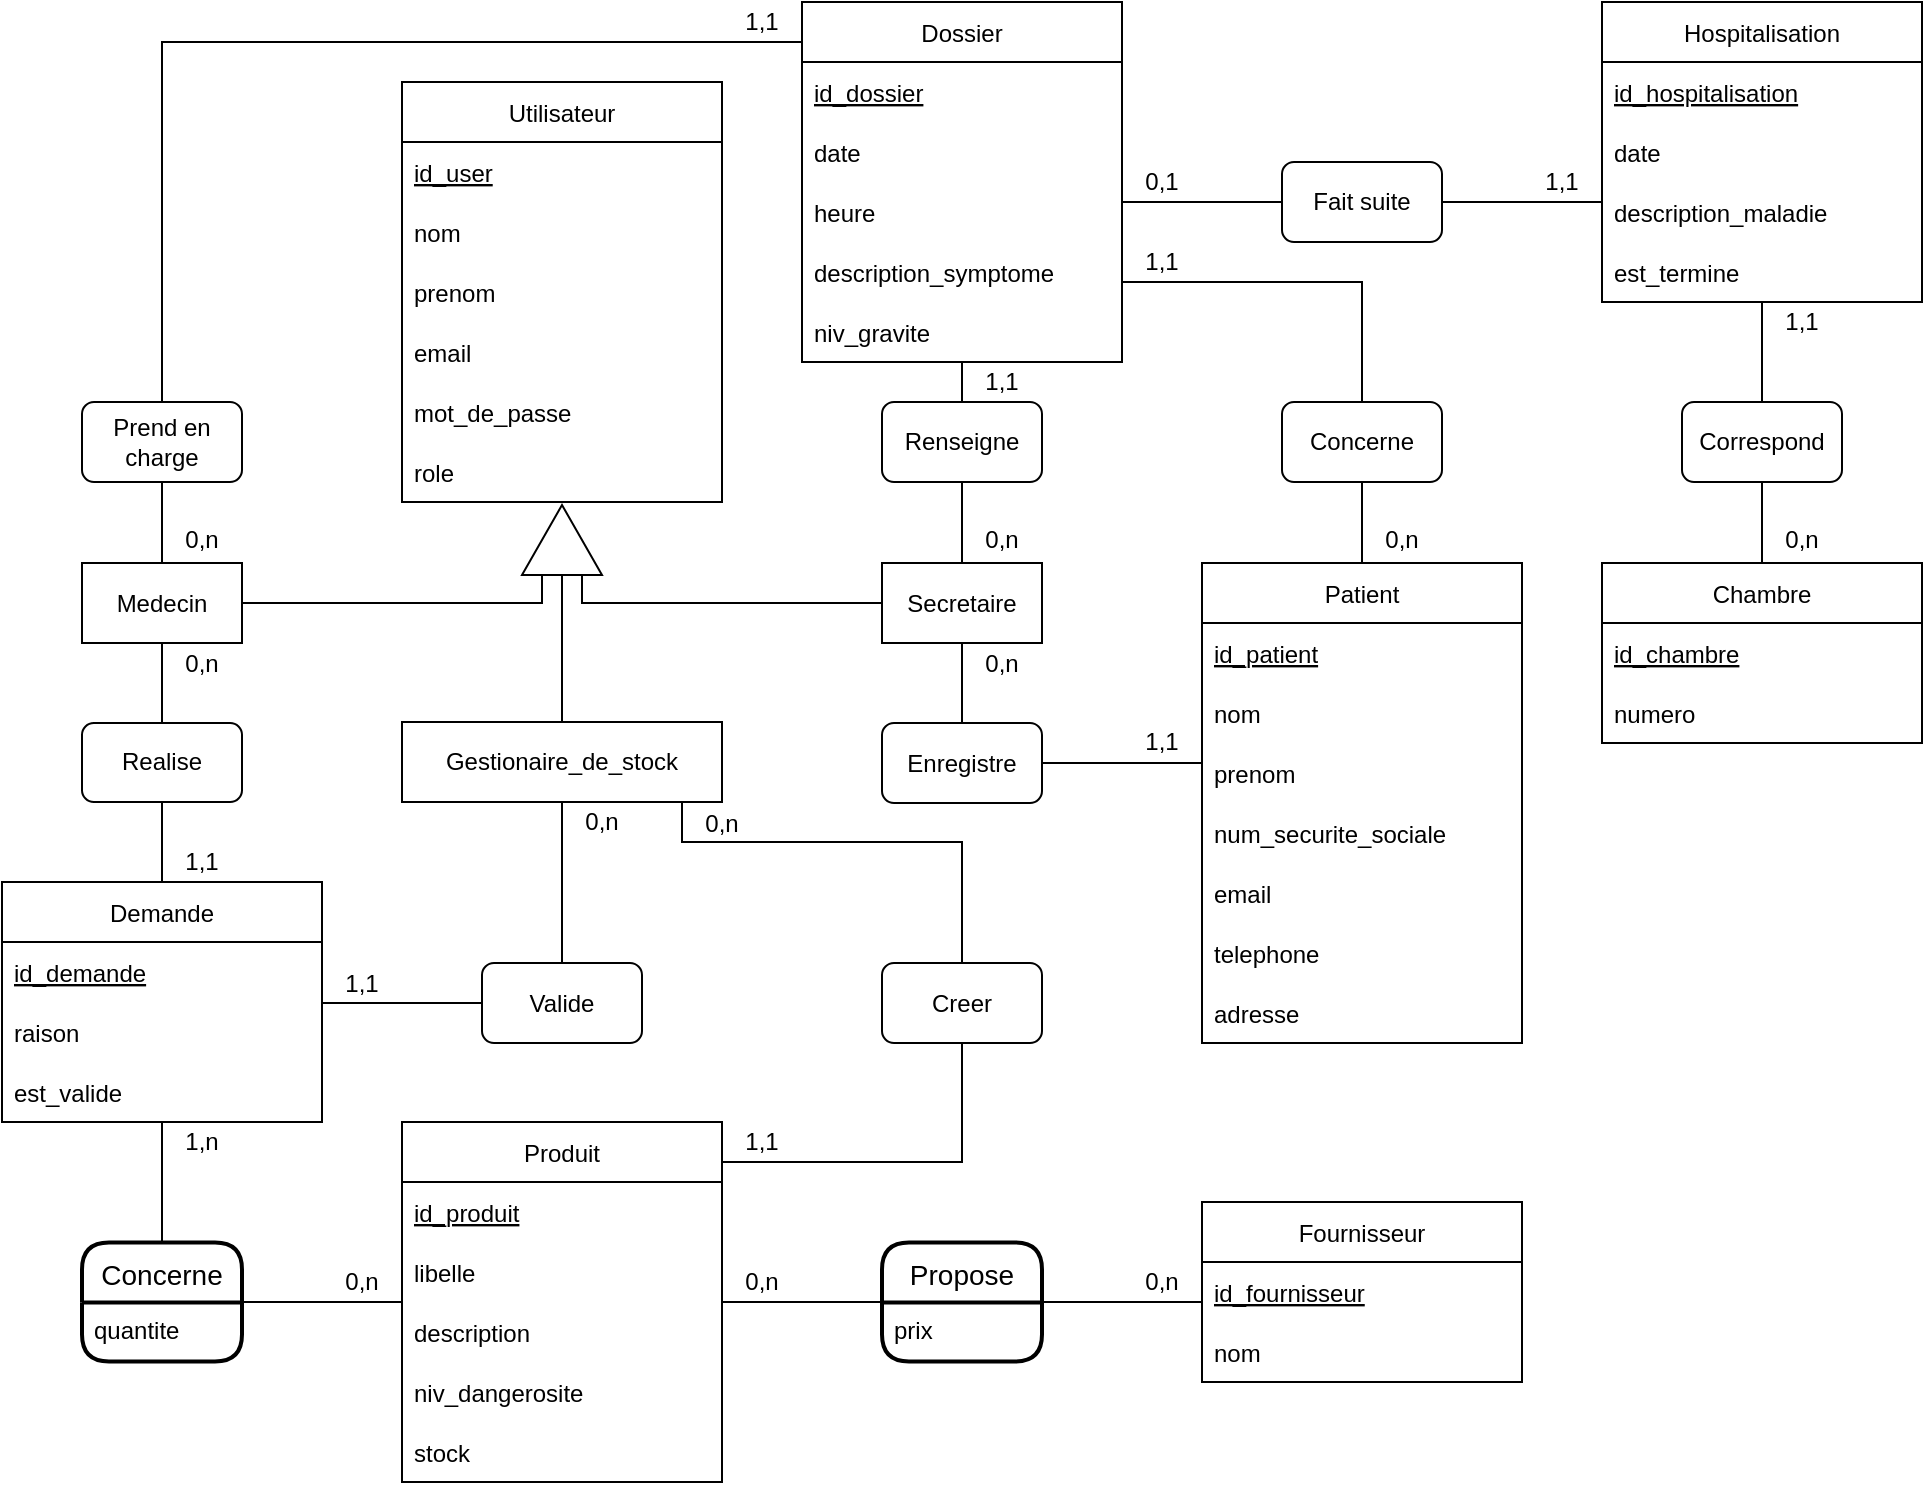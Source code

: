 <mxfile version="20.4.1" type="device"><diagram id="dr7y5gX4dk1mV74c-nIs" name="Page-1"><mxGraphModel dx="2298" dy="1120" grid="1" gridSize="10" guides="1" tooltips="1" connect="1" arrows="1" fold="1" page="0" pageScale="1" pageWidth="827" pageHeight="1169" math="0" shadow="0"><root><mxCell id="0"/><mxCell id="1" parent="0"/><mxCell id="97bpnOYT99kCRVey7zHK-1" value="Utilisateur" style="swimlane;fontStyle=0;childLayout=stackLayout;horizontal=1;startSize=30;horizontalStack=0;resizeParent=1;resizeParentMax=0;resizeLast=0;collapsible=1;marginBottom=0;" parent="1" vertex="1"><mxGeometry x="160" width="160" height="210" as="geometry"/></mxCell><mxCell id="97bpnOYT99kCRVey7zHK-2" value="id_user" style="text;strokeColor=none;fillColor=none;align=left;verticalAlign=middle;spacingLeft=4;spacingRight=4;overflow=hidden;points=[[0,0.5],[1,0.5]];portConstraint=eastwest;rotatable=0;fontStyle=4" parent="97bpnOYT99kCRVey7zHK-1" vertex="1"><mxGeometry y="30" width="160" height="30" as="geometry"/></mxCell><mxCell id="97bpnOYT99kCRVey7zHK-3" value="nom" style="text;strokeColor=none;fillColor=none;align=left;verticalAlign=middle;spacingLeft=4;spacingRight=4;overflow=hidden;points=[[0,0.5],[1,0.5]];portConstraint=eastwest;rotatable=0;" parent="97bpnOYT99kCRVey7zHK-1" vertex="1"><mxGeometry y="60" width="160" height="30" as="geometry"/></mxCell><mxCell id="97bpnOYT99kCRVey7zHK-4" value="prenom" style="text;strokeColor=none;fillColor=none;align=left;verticalAlign=middle;spacingLeft=4;spacingRight=4;overflow=hidden;points=[[0,0.5],[1,0.5]];portConstraint=eastwest;rotatable=0;" parent="97bpnOYT99kCRVey7zHK-1" vertex="1"><mxGeometry y="90" width="160" height="30" as="geometry"/></mxCell><mxCell id="97bpnOYT99kCRVey7zHK-5" value="email" style="text;strokeColor=none;fillColor=none;align=left;verticalAlign=middle;spacingLeft=4;spacingRight=4;overflow=hidden;points=[[0,0.5],[1,0.5]];portConstraint=eastwest;rotatable=0;" parent="97bpnOYT99kCRVey7zHK-1" vertex="1"><mxGeometry y="120" width="160" height="30" as="geometry"/></mxCell><mxCell id="em_v0NNv1Xu5IF9WONTU-8" value="mot_de_passe" style="text;strokeColor=none;fillColor=none;align=left;verticalAlign=middle;spacingLeft=4;spacingRight=4;overflow=hidden;points=[[0,0.5],[1,0.5]];portConstraint=eastwest;rotatable=0;" vertex="1" parent="97bpnOYT99kCRVey7zHK-1"><mxGeometry y="150" width="160" height="30" as="geometry"/></mxCell><mxCell id="97bpnOYT99kCRVey7zHK-101" value="role" style="text;strokeColor=none;fillColor=none;align=left;verticalAlign=middle;spacingLeft=4;spacingRight=4;overflow=hidden;points=[[0,0.5],[1,0.5]];portConstraint=eastwest;rotatable=0;" parent="97bpnOYT99kCRVey7zHK-1" vertex="1"><mxGeometry y="180" width="160" height="30" as="geometry"/></mxCell><mxCell id="em_v0NNv1Xu5IF9WONTU-9" style="edgeStyle=orthogonalEdgeStyle;rounded=0;orthogonalLoop=1;jettySize=auto;html=1;endArrow=none;endFill=0;" edge="1" parent="1" source="97bpnOYT99kCRVey7zHK-44" target="97bpnOYT99kCRVey7zHK-47"><mxGeometry relative="1" as="geometry"><Array as="points"><mxPoint x="510" y="341"/><mxPoint x="510" y="341"/></Array></mxGeometry></mxCell><mxCell id="97bpnOYT99kCRVey7zHK-44" value="Enregistre" style="rounded=1;whiteSpace=wrap;html=1;" parent="1" vertex="1"><mxGeometry x="400" y="320.5" width="80" height="40" as="geometry"/></mxCell><mxCell id="97bpnOYT99kCRVey7zHK-118" style="edgeStyle=orthogonalEdgeStyle;rounded=0;orthogonalLoop=1;jettySize=auto;html=1;entryX=0.5;entryY=1;entryDx=0;entryDy=0;endArrow=none;endFill=0;" parent="1" source="97bpnOYT99kCRVey7zHK-47" target="97bpnOYT99kCRVey7zHK-116" edge="1"><mxGeometry relative="1" as="geometry"/></mxCell><mxCell id="97bpnOYT99kCRVey7zHK-47" value="Patient" style="swimlane;fontStyle=0;childLayout=stackLayout;horizontal=1;startSize=30;horizontalStack=0;resizeParent=1;resizeParentMax=0;resizeLast=0;collapsible=1;marginBottom=0;" parent="1" vertex="1"><mxGeometry x="560" y="240.5" width="160" height="240" as="geometry"/></mxCell><mxCell id="97bpnOYT99kCRVey7zHK-49" value="id_patient" style="text;strokeColor=none;fillColor=none;align=left;verticalAlign=middle;spacingLeft=4;spacingRight=4;overflow=hidden;points=[[0,0.5],[1,0.5]];portConstraint=eastwest;rotatable=0;fontStyle=4" parent="97bpnOYT99kCRVey7zHK-47" vertex="1"><mxGeometry y="30" width="160" height="30" as="geometry"/></mxCell><mxCell id="97bpnOYT99kCRVey7zHK-50" value="nom" style="text;strokeColor=none;fillColor=none;align=left;verticalAlign=middle;spacingLeft=4;spacingRight=4;overflow=hidden;points=[[0,0.5],[1,0.5]];portConstraint=eastwest;rotatable=0;" parent="97bpnOYT99kCRVey7zHK-47" vertex="1"><mxGeometry y="60" width="160" height="30" as="geometry"/></mxCell><mxCell id="97bpnOYT99kCRVey7zHK-51" value="prenom" style="text;strokeColor=none;fillColor=none;align=left;verticalAlign=middle;spacingLeft=4;spacingRight=4;overflow=hidden;points=[[0,0.5],[1,0.5]];portConstraint=eastwest;rotatable=0;" parent="97bpnOYT99kCRVey7zHK-47" vertex="1"><mxGeometry y="90" width="160" height="30" as="geometry"/></mxCell><mxCell id="97bpnOYT99kCRVey7zHK-52" value="num_securite_sociale" style="text;strokeColor=none;fillColor=none;align=left;verticalAlign=middle;spacingLeft=4;spacingRight=4;overflow=hidden;points=[[0,0.5],[1,0.5]];portConstraint=eastwest;rotatable=0;" parent="97bpnOYT99kCRVey7zHK-47" vertex="1"><mxGeometry y="120" width="160" height="30" as="geometry"/></mxCell><mxCell id="97bpnOYT99kCRVey7zHK-57" value="email" style="text;strokeColor=none;fillColor=none;align=left;verticalAlign=middle;spacingLeft=4;spacingRight=4;overflow=hidden;points=[[0,0.5],[1,0.5]];portConstraint=eastwest;rotatable=0;" parent="97bpnOYT99kCRVey7zHK-47" vertex="1"><mxGeometry y="150" width="160" height="30" as="geometry"/></mxCell><mxCell id="97bpnOYT99kCRVey7zHK-58" value="telephone" style="text;strokeColor=none;fillColor=none;align=left;verticalAlign=middle;spacingLeft=4;spacingRight=4;overflow=hidden;points=[[0,0.5],[1,0.5]];portConstraint=eastwest;rotatable=0;" parent="97bpnOYT99kCRVey7zHK-47" vertex="1"><mxGeometry y="180" width="160" height="30" as="geometry"/></mxCell><mxCell id="97bpnOYT99kCRVey7zHK-59" value="adresse" style="text;strokeColor=none;fillColor=none;align=left;verticalAlign=middle;spacingLeft=4;spacingRight=4;overflow=hidden;points=[[0,0.5],[1,0.5]];portConstraint=eastwest;rotatable=0;" parent="97bpnOYT99kCRVey7zHK-47" vertex="1"><mxGeometry y="210" width="160" height="30" as="geometry"/></mxCell><mxCell id="em_v0NNv1Xu5IF9WONTU-30" style="edgeStyle=orthogonalEdgeStyle;rounded=0;orthogonalLoop=1;jettySize=auto;html=1;endArrow=none;endFill=0;" edge="1" parent="1" source="97bpnOYT99kCRVey7zHK-53" target="97bpnOYT99kCRVey7zHK-113"><mxGeometry relative="1" as="geometry"/></mxCell><mxCell id="em_v0NNv1Xu5IF9WONTU-32" style="edgeStyle=orthogonalEdgeStyle;rounded=0;orthogonalLoop=1;jettySize=auto;html=1;endArrow=none;endFill=0;" edge="1" parent="1" source="97bpnOYT99kCRVey7zHK-53" target="97bpnOYT99kCRVey7zHK-116"><mxGeometry relative="1" as="geometry"><Array as="points"><mxPoint x="640" y="100"/></Array></mxGeometry></mxCell><mxCell id="em_v0NNv1Xu5IF9WONTU-33" style="edgeStyle=orthogonalEdgeStyle;rounded=0;orthogonalLoop=1;jettySize=auto;html=1;endArrow=none;endFill=0;" edge="1" parent="1" source="97bpnOYT99kCRVey7zHK-53" target="97bpnOYT99kCRVey7zHK-121"><mxGeometry relative="1" as="geometry"><Array as="points"><mxPoint x="540" y="60"/><mxPoint x="540" y="60"/></Array></mxGeometry></mxCell><mxCell id="97bpnOYT99kCRVey7zHK-53" value="Dossier" style="swimlane;fontStyle=0;childLayout=stackLayout;horizontal=1;startSize=30;horizontalStack=0;resizeParent=1;resizeParentMax=0;resizeLast=0;collapsible=1;marginBottom=0;" parent="1" vertex="1"><mxGeometry x="360" y="-40" width="160" height="180" as="geometry"/></mxCell><mxCell id="97bpnOYT99kCRVey7zHK-54" value="id_dossier" style="text;strokeColor=none;fillColor=none;align=left;verticalAlign=middle;spacingLeft=4;spacingRight=4;overflow=hidden;points=[[0,0.5],[1,0.5]];portConstraint=eastwest;rotatable=0;fontStyle=4" parent="97bpnOYT99kCRVey7zHK-53" vertex="1"><mxGeometry y="30" width="160" height="30" as="geometry"/></mxCell><mxCell id="97bpnOYT99kCRVey7zHK-55" value="date" style="text;strokeColor=none;fillColor=none;align=left;verticalAlign=middle;spacingLeft=4;spacingRight=4;overflow=hidden;points=[[0,0.5],[1,0.5]];portConstraint=eastwest;rotatable=0;" parent="97bpnOYT99kCRVey7zHK-53" vertex="1"><mxGeometry y="60" width="160" height="30" as="geometry"/></mxCell><mxCell id="97bpnOYT99kCRVey7zHK-56" value="heure" style="text;strokeColor=none;fillColor=none;align=left;verticalAlign=middle;spacingLeft=4;spacingRight=4;overflow=hidden;points=[[0,0.5],[1,0.5]];portConstraint=eastwest;rotatable=0;" parent="97bpnOYT99kCRVey7zHK-53" vertex="1"><mxGeometry y="90" width="160" height="30" as="geometry"/></mxCell><mxCell id="97bpnOYT99kCRVey7zHK-60" value="description_symptome" style="text;strokeColor=none;fillColor=none;align=left;verticalAlign=middle;spacingLeft=4;spacingRight=4;overflow=hidden;points=[[0,0.5],[1,0.5]];portConstraint=eastwest;rotatable=0;" parent="97bpnOYT99kCRVey7zHK-53" vertex="1"><mxGeometry y="120" width="160" height="30" as="geometry"/></mxCell><mxCell id="97bpnOYT99kCRVey7zHK-61" value="niv_gravite" style="text;strokeColor=none;fillColor=none;align=left;verticalAlign=middle;spacingLeft=4;spacingRight=4;overflow=hidden;points=[[0,0.5],[1,0.5]];portConstraint=eastwest;rotatable=0;" parent="97bpnOYT99kCRVey7zHK-53" vertex="1"><mxGeometry y="150" width="160" height="30" as="geometry"/></mxCell><mxCell id="em_v0NNv1Xu5IF9WONTU-28" style="edgeStyle=orthogonalEdgeStyle;rounded=0;orthogonalLoop=1;jettySize=auto;html=1;endArrow=none;endFill=0;" edge="1" parent="1" source="97bpnOYT99kCRVey7zHK-63" target="97bpnOYT99kCRVey7zHK-121"><mxGeometry relative="1" as="geometry"><Array as="points"><mxPoint x="720" y="60"/><mxPoint x="720" y="60"/></Array></mxGeometry></mxCell><mxCell id="em_v0NNv1Xu5IF9WONTU-29" style="edgeStyle=orthogonalEdgeStyle;rounded=0;orthogonalLoop=1;jettySize=auto;html=1;endArrow=none;endFill=0;" edge="1" parent="1" source="97bpnOYT99kCRVey7zHK-63" target="97bpnOYT99kCRVey7zHK-80"><mxGeometry relative="1" as="geometry"/></mxCell><mxCell id="97bpnOYT99kCRVey7zHK-63" value="Hospitalisation" style="swimlane;fontStyle=0;childLayout=stackLayout;horizontal=1;startSize=30;horizontalStack=0;resizeParent=1;resizeParentMax=0;resizeLast=0;collapsible=1;marginBottom=0;" parent="1" vertex="1"><mxGeometry x="760" y="-40" width="160" height="150" as="geometry"/></mxCell><mxCell id="97bpnOYT99kCRVey7zHK-64" value="id_hospitalisation" style="text;strokeColor=none;fillColor=none;align=left;verticalAlign=middle;spacingLeft=4;spacingRight=4;overflow=hidden;points=[[0,0.5],[1,0.5]];portConstraint=eastwest;rotatable=0;fontStyle=4" parent="97bpnOYT99kCRVey7zHK-63" vertex="1"><mxGeometry y="30" width="160" height="30" as="geometry"/></mxCell><mxCell id="97bpnOYT99kCRVey7zHK-65" value="date" style="text;strokeColor=none;fillColor=none;align=left;verticalAlign=middle;spacingLeft=4;spacingRight=4;overflow=hidden;points=[[0,0.5],[1,0.5]];portConstraint=eastwest;rotatable=0;" parent="97bpnOYT99kCRVey7zHK-63" vertex="1"><mxGeometry y="60" width="160" height="30" as="geometry"/></mxCell><mxCell id="97bpnOYT99kCRVey7zHK-66" value="description_maladie" style="text;strokeColor=none;fillColor=none;align=left;verticalAlign=middle;spacingLeft=4;spacingRight=4;overflow=hidden;points=[[0,0.5],[1,0.5]];portConstraint=eastwest;rotatable=0;" parent="97bpnOYT99kCRVey7zHK-63" vertex="1"><mxGeometry y="90" width="160" height="30" as="geometry"/></mxCell><mxCell id="97bpnOYT99kCRVey7zHK-123" value="est_termine" style="text;strokeColor=none;fillColor=none;align=left;verticalAlign=middle;spacingLeft=4;spacingRight=4;overflow=hidden;points=[[0,0.5],[1,0.5]];portConstraint=eastwest;rotatable=0;" parent="97bpnOYT99kCRVey7zHK-63" vertex="1"><mxGeometry y="120" width="160" height="30" as="geometry"/></mxCell><mxCell id="97bpnOYT99kCRVey7zHK-67" value="Chambre" style="swimlane;fontStyle=0;childLayout=stackLayout;horizontal=1;startSize=30;horizontalStack=0;resizeParent=1;resizeParentMax=0;resizeLast=0;collapsible=1;marginBottom=0;" parent="1" vertex="1"><mxGeometry x="760" y="240.5" width="160" height="90" as="geometry"/></mxCell><mxCell id="97bpnOYT99kCRVey7zHK-68" value="id_chambre" style="text;strokeColor=none;fillColor=none;align=left;verticalAlign=middle;spacingLeft=4;spacingRight=4;overflow=hidden;points=[[0,0.5],[1,0.5]];portConstraint=eastwest;rotatable=0;fontStyle=4" parent="97bpnOYT99kCRVey7zHK-67" vertex="1"><mxGeometry y="30" width="160" height="30" as="geometry"/></mxCell><mxCell id="97bpnOYT99kCRVey7zHK-70" value="numero" style="text;strokeColor=none;fillColor=none;align=left;verticalAlign=middle;spacingLeft=4;spacingRight=4;overflow=hidden;points=[[0,0.5],[1,0.5]];portConstraint=eastwest;rotatable=0;" parent="97bpnOYT99kCRVey7zHK-67" vertex="1"><mxGeometry y="60" width="160" height="30" as="geometry"/></mxCell><mxCell id="em_v0NNv1Xu5IF9WONTU-12" style="edgeStyle=orthogonalEdgeStyle;rounded=0;orthogonalLoop=1;jettySize=auto;html=1;endArrow=none;endFill=0;" edge="1" parent="1" source="97bpnOYT99kCRVey7zHK-75" target="em_v0NNv1Xu5IF9WONTU-10"><mxGeometry relative="1" as="geometry"/></mxCell><mxCell id="97bpnOYT99kCRVey7zHK-75" value="Demande" style="swimlane;fontStyle=0;childLayout=stackLayout;horizontal=1;startSize=30;horizontalStack=0;resizeParent=1;resizeParentMax=0;resizeLast=0;collapsible=1;marginBottom=0;" parent="1" vertex="1"><mxGeometry x="-40" y="400" width="160" height="120" as="geometry"/></mxCell><mxCell id="97bpnOYT99kCRVey7zHK-79" value="id_demande" style="text;strokeColor=none;fillColor=none;align=left;verticalAlign=middle;spacingLeft=4;spacingRight=4;overflow=hidden;points=[[0,0.5],[1,0.5]];portConstraint=eastwest;rotatable=0;fontStyle=4" parent="97bpnOYT99kCRVey7zHK-75" vertex="1"><mxGeometry y="30" width="160" height="30" as="geometry"/></mxCell><mxCell id="em_v0NNv1Xu5IF9WONTU-36" value="raison" style="text;strokeColor=none;fillColor=none;align=left;verticalAlign=middle;spacingLeft=4;spacingRight=4;overflow=hidden;points=[[0,0.5],[1,0.5]];portConstraint=eastwest;rotatable=0;" vertex="1" parent="97bpnOYT99kCRVey7zHK-75"><mxGeometry y="60" width="160" height="30" as="geometry"/></mxCell><mxCell id="97bpnOYT99kCRVey7zHK-76" value="est_valide" style="text;strokeColor=none;fillColor=none;align=left;verticalAlign=middle;spacingLeft=4;spacingRight=4;overflow=hidden;points=[[0,0.5],[1,0.5]];portConstraint=eastwest;rotatable=0;" parent="97bpnOYT99kCRVey7zHK-75" vertex="1"><mxGeometry y="90" width="160" height="30" as="geometry"/></mxCell><mxCell id="em_v0NNv1Xu5IF9WONTU-24" style="edgeStyle=orthogonalEdgeStyle;rounded=0;orthogonalLoop=1;jettySize=auto;html=1;endArrow=none;endFill=0;" edge="1" parent="1" source="97bpnOYT99kCRVey7zHK-80" target="97bpnOYT99kCRVey7zHK-67"><mxGeometry relative="1" as="geometry"/></mxCell><mxCell id="97bpnOYT99kCRVey7zHK-80" value="Correspond" style="rounded=1;whiteSpace=wrap;html=1;" parent="1" vertex="1"><mxGeometry x="800" y="160" width="80" height="40" as="geometry"/></mxCell><mxCell id="em_v0NNv1Xu5IF9WONTU-13" style="edgeStyle=orthogonalEdgeStyle;rounded=0;orthogonalLoop=1;jettySize=auto;html=1;endArrow=none;endFill=0;" edge="1" parent="1" source="97bpnOYT99kCRVey7zHK-85" target="em_v0NNv1Xu5IF9WONTU-10"><mxGeometry relative="1" as="geometry"><Array as="points"><mxPoint x="110" y="610"/><mxPoint x="110" y="610"/></Array></mxGeometry></mxCell><mxCell id="em_v0NNv1Xu5IF9WONTU-19" style="edgeStyle=orthogonalEdgeStyle;rounded=0;orthogonalLoop=1;jettySize=auto;html=1;endArrow=none;endFill=0;" edge="1" parent="1" source="97bpnOYT99kCRVey7zHK-85" target="em_v0NNv1Xu5IF9WONTU-14"><mxGeometry relative="1" as="geometry"/></mxCell><mxCell id="97bpnOYT99kCRVey7zHK-85" value="Produit" style="swimlane;fontStyle=0;childLayout=stackLayout;horizontal=1;startSize=30;horizontalStack=0;resizeParent=1;resizeParentMax=0;resizeLast=0;collapsible=1;marginBottom=0;" parent="1" vertex="1"><mxGeometry x="160" y="520" width="160" height="180" as="geometry"/></mxCell><mxCell id="97bpnOYT99kCRVey7zHK-86" value="id_produit" style="text;strokeColor=none;fillColor=none;align=left;verticalAlign=middle;spacingLeft=4;spacingRight=4;overflow=hidden;points=[[0,0.5],[1,0.5]];portConstraint=eastwest;rotatable=0;fontStyle=4" parent="97bpnOYT99kCRVey7zHK-85" vertex="1"><mxGeometry y="30" width="160" height="30" as="geometry"/></mxCell><mxCell id="97bpnOYT99kCRVey7zHK-87" value="libelle" style="text;strokeColor=none;fillColor=none;align=left;verticalAlign=middle;spacingLeft=4;spacingRight=4;overflow=hidden;points=[[0,0.5],[1,0.5]];portConstraint=eastwest;rotatable=0;" parent="97bpnOYT99kCRVey7zHK-85" vertex="1"><mxGeometry y="60" width="160" height="30" as="geometry"/></mxCell><mxCell id="97bpnOYT99kCRVey7zHK-136" value="description" style="text;strokeColor=none;fillColor=none;align=left;verticalAlign=middle;spacingLeft=4;spacingRight=4;overflow=hidden;points=[[0,0.5],[1,0.5]];portConstraint=eastwest;rotatable=0;" parent="97bpnOYT99kCRVey7zHK-85" vertex="1"><mxGeometry y="90" width="160" height="30" as="geometry"/></mxCell><mxCell id="97bpnOYT99kCRVey7zHK-137" value="niv_dangerosite" style="text;strokeColor=none;fillColor=none;align=left;verticalAlign=middle;spacingLeft=4;spacingRight=4;overflow=hidden;points=[[0,0.5],[1,0.5]];portConstraint=eastwest;rotatable=0;" parent="97bpnOYT99kCRVey7zHK-85" vertex="1"><mxGeometry y="120" width="160" height="30" as="geometry"/></mxCell><mxCell id="97bpnOYT99kCRVey7zHK-154" value="stock" style="text;strokeColor=none;fillColor=none;align=left;verticalAlign=middle;spacingLeft=4;spacingRight=4;overflow=hidden;points=[[0,0.5],[1,0.5]];portConstraint=eastwest;rotatable=0;" parent="97bpnOYT99kCRVey7zHK-85" vertex="1"><mxGeometry y="150" width="160" height="30" as="geometry"/></mxCell><mxCell id="97bpnOYT99kCRVey7zHK-102" value="" style="triangle;whiteSpace=wrap;html=1;rotation=-90;" parent="1" vertex="1"><mxGeometry x="222.5" y="209" width="35" height="40" as="geometry"/></mxCell><mxCell id="em_v0NNv1Xu5IF9WONTU-7" style="edgeStyle=orthogonalEdgeStyle;rounded=0;orthogonalLoop=1;jettySize=auto;html=1;entryX=0;entryY=0.25;entryDx=0;entryDy=0;endArrow=none;endFill=0;" edge="1" parent="1" source="97bpnOYT99kCRVey7zHK-103" target="97bpnOYT99kCRVey7zHK-102"><mxGeometry relative="1" as="geometry"><Array as="points"><mxPoint x="230" y="260"/></Array></mxGeometry></mxCell><mxCell id="em_v0NNv1Xu5IF9WONTU-34" style="edgeStyle=orthogonalEdgeStyle;rounded=0;orthogonalLoop=1;jettySize=auto;html=1;endArrow=none;endFill=0;" edge="1" parent="1" source="97bpnOYT99kCRVey7zHK-103" target="97bpnOYT99kCRVey7zHK-126"><mxGeometry relative="1" as="geometry"/></mxCell><mxCell id="97bpnOYT99kCRVey7zHK-103" value="Medecin" style="rounded=0;whiteSpace=wrap;html=1;" parent="1" vertex="1"><mxGeometry y="240.5" width="80" height="40" as="geometry"/></mxCell><mxCell id="em_v0NNv1Xu5IF9WONTU-6" style="edgeStyle=orthogonalEdgeStyle;rounded=0;orthogonalLoop=1;jettySize=auto;html=1;entryX=0;entryY=0.75;entryDx=0;entryDy=0;endArrow=none;endFill=0;" edge="1" parent="1" source="97bpnOYT99kCRVey7zHK-104" target="97bpnOYT99kCRVey7zHK-102"><mxGeometry relative="1" as="geometry"><Array as="points"><mxPoint x="250" y="260"/></Array></mxGeometry></mxCell><mxCell id="em_v0NNv1Xu5IF9WONTU-27" style="edgeStyle=orthogonalEdgeStyle;rounded=0;orthogonalLoop=1;jettySize=auto;html=1;endArrow=none;endFill=0;" edge="1" parent="1" source="97bpnOYT99kCRVey7zHK-104" target="97bpnOYT99kCRVey7zHK-44"><mxGeometry relative="1" as="geometry"/></mxCell><mxCell id="em_v0NNv1Xu5IF9WONTU-31" style="edgeStyle=orthogonalEdgeStyle;rounded=0;orthogonalLoop=1;jettySize=auto;html=1;endArrow=none;endFill=0;" edge="1" parent="1" source="97bpnOYT99kCRVey7zHK-104" target="97bpnOYT99kCRVey7zHK-113"><mxGeometry relative="1" as="geometry"/></mxCell><mxCell id="97bpnOYT99kCRVey7zHK-104" value="Secretaire" style="rounded=0;whiteSpace=wrap;html=1;" parent="1" vertex="1"><mxGeometry x="400" y="240.5" width="80" height="40" as="geometry"/></mxCell><mxCell id="97bpnOYT99kCRVey7zHK-109" style="edgeStyle=orthogonalEdgeStyle;rounded=0;orthogonalLoop=1;jettySize=auto;html=1;entryX=0;entryY=0.5;entryDx=0;entryDy=0;endArrow=none;endFill=0;" parent="1" source="97bpnOYT99kCRVey7zHK-107" target="97bpnOYT99kCRVey7zHK-102" edge="1"><mxGeometry relative="1" as="geometry"><Array as="points"><mxPoint x="240" y="260"/><mxPoint x="240" y="260"/></Array></mxGeometry></mxCell><mxCell id="em_v0NNv1Xu5IF9WONTU-5" style="edgeStyle=orthogonalEdgeStyle;rounded=0;orthogonalLoop=1;jettySize=auto;html=1;endArrow=none;endFill=0;" edge="1" parent="1" source="97bpnOYT99kCRVey7zHK-107" target="97bpnOYT99kCRVey7zHK-156"><mxGeometry relative="1" as="geometry"/></mxCell><mxCell id="em_v0NNv1Xu5IF9WONTU-16" style="edgeStyle=orthogonalEdgeStyle;rounded=0;orthogonalLoop=1;jettySize=auto;html=1;endArrow=none;endFill=0;" edge="1" parent="1" source="97bpnOYT99kCRVey7zHK-107" target="97bpnOYT99kCRVey7zHK-166"><mxGeometry relative="1" as="geometry"><Array as="points"><mxPoint x="300" y="380"/><mxPoint x="440" y="380"/></Array></mxGeometry></mxCell><mxCell id="97bpnOYT99kCRVey7zHK-107" value="Gestionaire_de_stock" style="rounded=0;whiteSpace=wrap;html=1;" parent="1" vertex="1"><mxGeometry x="160" y="320" width="160" height="40" as="geometry"/></mxCell><mxCell id="97bpnOYT99kCRVey7zHK-113" value="Renseigne" style="rounded=1;whiteSpace=wrap;html=1;" parent="1" vertex="1"><mxGeometry x="400" y="160" width="80" height="40" as="geometry"/></mxCell><mxCell id="97bpnOYT99kCRVey7zHK-116" value="Concerne" style="rounded=1;whiteSpace=wrap;html=1;" parent="1" vertex="1"><mxGeometry x="600" y="160" width="80" height="40" as="geometry"/></mxCell><mxCell id="97bpnOYT99kCRVey7zHK-121" value="Fait suite" style="rounded=1;whiteSpace=wrap;html=1;" parent="1" vertex="1"><mxGeometry x="600" y="40" width="80" height="40" as="geometry"/></mxCell><mxCell id="em_v0NNv1Xu5IF9WONTU-35" style="edgeStyle=orthogonalEdgeStyle;rounded=0;orthogonalLoop=1;jettySize=auto;html=1;endArrow=none;endFill=0;" edge="1" parent="1" source="97bpnOYT99kCRVey7zHK-126" target="97bpnOYT99kCRVey7zHK-53"><mxGeometry relative="1" as="geometry"><Array as="points"><mxPoint x="40" y="-20"/></Array></mxGeometry></mxCell><mxCell id="97bpnOYT99kCRVey7zHK-126" value="Prend en charge" style="rounded=1;whiteSpace=wrap;html=1;" parent="1" vertex="1"><mxGeometry y="160" width="80" height="40" as="geometry"/></mxCell><mxCell id="97bpnOYT99kCRVey7zHK-134" style="edgeStyle=orthogonalEdgeStyle;rounded=0;orthogonalLoop=1;jettySize=auto;html=1;entryX=0.5;entryY=1;entryDx=0;entryDy=0;endArrow=none;endFill=0;" parent="1" source="97bpnOYT99kCRVey7zHK-133" target="97bpnOYT99kCRVey7zHK-103" edge="1"><mxGeometry relative="1" as="geometry"/></mxCell><mxCell id="97bpnOYT99kCRVey7zHK-135" style="edgeStyle=orthogonalEdgeStyle;rounded=0;orthogonalLoop=1;jettySize=auto;html=1;endArrow=none;endFill=0;" parent="1" source="97bpnOYT99kCRVey7zHK-133" target="97bpnOYT99kCRVey7zHK-75" edge="1"><mxGeometry relative="1" as="geometry"/></mxCell><mxCell id="97bpnOYT99kCRVey7zHK-133" value="Realise" style="rounded=1;whiteSpace=wrap;html=1;" parent="1" vertex="1"><mxGeometry y="320.5" width="80" height="39.5" as="geometry"/></mxCell><mxCell id="em_v0NNv1Xu5IF9WONTU-20" style="edgeStyle=orthogonalEdgeStyle;rounded=0;orthogonalLoop=1;jettySize=auto;html=1;endArrow=none;endFill=0;" edge="1" parent="1" source="97bpnOYT99kCRVey7zHK-143" target="em_v0NNv1Xu5IF9WONTU-14"><mxGeometry relative="1" as="geometry"><Array as="points"><mxPoint x="540" y="610"/><mxPoint x="540" y="610"/></Array></mxGeometry></mxCell><mxCell id="97bpnOYT99kCRVey7zHK-143" value="Fournisseur" style="swimlane;fontStyle=0;childLayout=stackLayout;horizontal=1;startSize=30;horizontalStack=0;resizeParent=1;resizeParentMax=0;resizeLast=0;collapsible=1;marginBottom=0;" parent="1" vertex="1"><mxGeometry x="560" y="560" width="160" height="90" as="geometry"/></mxCell><mxCell id="97bpnOYT99kCRVey7zHK-144" value="id_fournisseur" style="text;strokeColor=none;fillColor=none;align=left;verticalAlign=middle;spacingLeft=4;spacingRight=4;overflow=hidden;points=[[0,0.5],[1,0.5]];portConstraint=eastwest;rotatable=0;fontStyle=4" parent="97bpnOYT99kCRVey7zHK-143" vertex="1"><mxGeometry y="30" width="160" height="30" as="geometry"/></mxCell><mxCell id="97bpnOYT99kCRVey7zHK-145" value="nom" style="text;strokeColor=none;fillColor=none;align=left;verticalAlign=middle;spacingLeft=4;spacingRight=4;overflow=hidden;points=[[0,0.5],[1,0.5]];portConstraint=eastwest;rotatable=0;" parent="97bpnOYT99kCRVey7zHK-143" vertex="1"><mxGeometry y="60" width="160" height="30" as="geometry"/></mxCell><mxCell id="97bpnOYT99kCRVey7zHK-158" style="edgeStyle=orthogonalEdgeStyle;rounded=0;orthogonalLoop=1;jettySize=auto;html=1;endArrow=none;endFill=0;" parent="1" source="97bpnOYT99kCRVey7zHK-156" target="97bpnOYT99kCRVey7zHK-75" edge="1"><mxGeometry relative="1" as="geometry"><Array as="points"><mxPoint x="140" y="460"/><mxPoint x="140" y="460"/></Array></mxGeometry></mxCell><mxCell id="97bpnOYT99kCRVey7zHK-156" value="Valide" style="rounded=1;whiteSpace=wrap;html=1;" parent="1" vertex="1"><mxGeometry x="200" y="440.5" width="80" height="40" as="geometry"/></mxCell><mxCell id="em_v0NNv1Xu5IF9WONTU-25" style="edgeStyle=orthogonalEdgeStyle;rounded=0;orthogonalLoop=1;jettySize=auto;html=1;endArrow=none;endFill=0;" edge="1" parent="1" source="97bpnOYT99kCRVey7zHK-166" target="97bpnOYT99kCRVey7zHK-85"><mxGeometry relative="1" as="geometry"><Array as="points"><mxPoint x="340" y="540"/><mxPoint x="340" y="540"/></Array></mxGeometry></mxCell><mxCell id="97bpnOYT99kCRVey7zHK-166" value="Creer" style="rounded=1;whiteSpace=wrap;html=1;" parent="1" vertex="1"><mxGeometry x="400" y="440.5" width="80" height="40" as="geometry"/></mxCell><mxCell id="em_v0NNv1Xu5IF9WONTU-10" value="Concerne" style="swimlane;childLayout=stackLayout;horizontal=1;startSize=30;horizontalStack=0;rounded=1;fontSize=14;fontStyle=0;strokeWidth=2;resizeParent=0;resizeLast=1;shadow=0;dashed=0;align=center;" vertex="1" parent="1"><mxGeometry y="580.25" width="80" height="59.5" as="geometry"/></mxCell><mxCell id="em_v0NNv1Xu5IF9WONTU-11" value="quantite" style="align=left;strokeColor=none;fillColor=none;spacingLeft=4;fontSize=12;verticalAlign=top;resizable=0;rotatable=0;part=1;" vertex="1" parent="em_v0NNv1Xu5IF9WONTU-10"><mxGeometry y="30" width="80" height="29.5" as="geometry"/></mxCell><mxCell id="em_v0NNv1Xu5IF9WONTU-14" value="Propose" style="swimlane;childLayout=stackLayout;horizontal=1;startSize=30;horizontalStack=0;rounded=1;fontSize=14;fontStyle=0;strokeWidth=2;resizeParent=0;resizeLast=1;shadow=0;dashed=0;align=center;" vertex="1" parent="1"><mxGeometry x="400" y="580.25" width="80" height="59.5" as="geometry"/></mxCell><mxCell id="em_v0NNv1Xu5IF9WONTU-15" value="prix" style="align=left;strokeColor=none;fillColor=none;spacingLeft=4;fontSize=12;verticalAlign=top;resizable=0;rotatable=0;part=1;" vertex="1" parent="em_v0NNv1Xu5IF9WONTU-14"><mxGeometry y="30" width="80" height="29.5" as="geometry"/></mxCell><mxCell id="em_v0NNv1Xu5IF9WONTU-42" value="0,n" style="text;html=1;strokeColor=none;fillColor=none;align=center;verticalAlign=middle;whiteSpace=wrap;rounded=0;" vertex="1" parent="1"><mxGeometry x="840" y="219" width="40" height="20" as="geometry"/></mxCell><mxCell id="em_v0NNv1Xu5IF9WONTU-43" value="1,1" style="text;html=1;strokeColor=none;fillColor=none;align=center;verticalAlign=middle;whiteSpace=wrap;rounded=0;" vertex="1" parent="1"><mxGeometry x="840" y="110" width="40" height="20" as="geometry"/></mxCell><mxCell id="em_v0NNv1Xu5IF9WONTU-44" value="1,1" style="text;html=1;strokeColor=none;fillColor=none;align=center;verticalAlign=middle;whiteSpace=wrap;rounded=0;" vertex="1" parent="1"><mxGeometry x="720" y="40" width="40" height="20" as="geometry"/></mxCell><mxCell id="em_v0NNv1Xu5IF9WONTU-45" value="0,1" style="text;html=1;strokeColor=none;fillColor=none;align=center;verticalAlign=middle;whiteSpace=wrap;rounded=0;" vertex="1" parent="1"><mxGeometry x="520" y="40" width="40" height="20" as="geometry"/></mxCell><mxCell id="em_v0NNv1Xu5IF9WONTU-46" value="1,1" style="text;html=1;strokeColor=none;fillColor=none;align=center;verticalAlign=middle;whiteSpace=wrap;rounded=0;" vertex="1" parent="1"><mxGeometry x="520" y="80" width="40" height="20" as="geometry"/></mxCell><mxCell id="em_v0NNv1Xu5IF9WONTU-49" value="0,n" style="text;html=1;strokeColor=none;fillColor=none;align=center;verticalAlign=middle;whiteSpace=wrap;rounded=0;" vertex="1" parent="1"><mxGeometry x="640" y="219" width="40" height="20" as="geometry"/></mxCell><mxCell id="em_v0NNv1Xu5IF9WONTU-50" value="1,1" style="text;html=1;strokeColor=none;fillColor=none;align=center;verticalAlign=middle;whiteSpace=wrap;rounded=0;" vertex="1" parent="1"><mxGeometry x="440" y="140" width="40" height="20" as="geometry"/></mxCell><mxCell id="em_v0NNv1Xu5IF9WONTU-51" value="0,n" style="text;html=1;strokeColor=none;fillColor=none;align=center;verticalAlign=middle;whiteSpace=wrap;rounded=0;" vertex="1" parent="1"><mxGeometry x="440" y="219" width="40" height="20" as="geometry"/></mxCell><mxCell id="em_v0NNv1Xu5IF9WONTU-52" value="0,n" style="text;html=1;strokeColor=none;fillColor=none;align=center;verticalAlign=middle;whiteSpace=wrap;rounded=0;" vertex="1" parent="1"><mxGeometry x="440" y="280.5" width="40" height="20" as="geometry"/></mxCell><mxCell id="em_v0NNv1Xu5IF9WONTU-53" value="1,1" style="text;html=1;strokeColor=none;fillColor=none;align=center;verticalAlign=middle;whiteSpace=wrap;rounded=0;" vertex="1" parent="1"><mxGeometry x="520" y="320" width="40" height="20" as="geometry"/></mxCell><mxCell id="em_v0NNv1Xu5IF9WONTU-54" value="1,1" style="text;html=1;strokeColor=none;fillColor=none;align=center;verticalAlign=middle;whiteSpace=wrap;rounded=0;" vertex="1" parent="1"><mxGeometry x="320" y="-40" width="40" height="20" as="geometry"/></mxCell><mxCell id="em_v0NNv1Xu5IF9WONTU-55" value="0,n" style="text;html=1;strokeColor=none;fillColor=none;align=center;verticalAlign=middle;whiteSpace=wrap;rounded=0;" vertex="1" parent="1"><mxGeometry x="40" y="219" width="40" height="20" as="geometry"/></mxCell><mxCell id="em_v0NNv1Xu5IF9WONTU-56" value="0,n" style="text;html=1;strokeColor=none;fillColor=none;align=center;verticalAlign=middle;whiteSpace=wrap;rounded=0;" vertex="1" parent="1"><mxGeometry x="40" y="280.5" width="40" height="20" as="geometry"/></mxCell><mxCell id="em_v0NNv1Xu5IF9WONTU-57" value="1,1" style="text;html=1;strokeColor=none;fillColor=none;align=center;verticalAlign=middle;whiteSpace=wrap;rounded=0;" vertex="1" parent="1"><mxGeometry x="40" y="380" width="40" height="20" as="geometry"/></mxCell><mxCell id="em_v0NNv1Xu5IF9WONTU-58" value="1,n" style="text;html=1;strokeColor=none;fillColor=none;align=center;verticalAlign=middle;whiteSpace=wrap;rounded=0;" vertex="1" parent="1"><mxGeometry x="40" y="520" width="40" height="20" as="geometry"/></mxCell><mxCell id="em_v0NNv1Xu5IF9WONTU-59" value="0,n" style="text;html=1;strokeColor=none;fillColor=none;align=center;verticalAlign=middle;whiteSpace=wrap;rounded=0;" vertex="1" parent="1"><mxGeometry x="120" y="590" width="40" height="20" as="geometry"/></mxCell><mxCell id="em_v0NNv1Xu5IF9WONTU-60" value="0,n" style="text;html=1;strokeColor=none;fillColor=none;align=center;verticalAlign=middle;whiteSpace=wrap;rounded=0;" vertex="1" parent="1"><mxGeometry x="240" y="360" width="40" height="20" as="geometry"/></mxCell><mxCell id="em_v0NNv1Xu5IF9WONTU-61" value="1,1" style="text;html=1;strokeColor=none;fillColor=none;align=center;verticalAlign=middle;whiteSpace=wrap;rounded=0;" vertex="1" parent="1"><mxGeometry x="120" y="440.5" width="40" height="20" as="geometry"/></mxCell><mxCell id="em_v0NNv1Xu5IF9WONTU-62" value="0,n" style="text;html=1;strokeColor=none;fillColor=none;align=center;verticalAlign=middle;whiteSpace=wrap;rounded=0;" vertex="1" parent="1"><mxGeometry x="300" y="360.5" width="40" height="20" as="geometry"/></mxCell><mxCell id="em_v0NNv1Xu5IF9WONTU-64" value="1,1" style="text;html=1;strokeColor=none;fillColor=none;align=center;verticalAlign=middle;whiteSpace=wrap;rounded=0;" vertex="1" parent="1"><mxGeometry x="320" y="520" width="40" height="20" as="geometry"/></mxCell><mxCell id="em_v0NNv1Xu5IF9WONTU-65" value="0,n" style="text;html=1;strokeColor=none;fillColor=none;align=center;verticalAlign=middle;whiteSpace=wrap;rounded=0;" vertex="1" parent="1"><mxGeometry x="320" y="590" width="40" height="20" as="geometry"/></mxCell><mxCell id="em_v0NNv1Xu5IF9WONTU-66" value="0,n" style="text;html=1;strokeColor=none;fillColor=none;align=center;verticalAlign=middle;whiteSpace=wrap;rounded=0;" vertex="1" parent="1"><mxGeometry x="520" y="590" width="40" height="20" as="geometry"/></mxCell></root></mxGraphModel></diagram></mxfile>